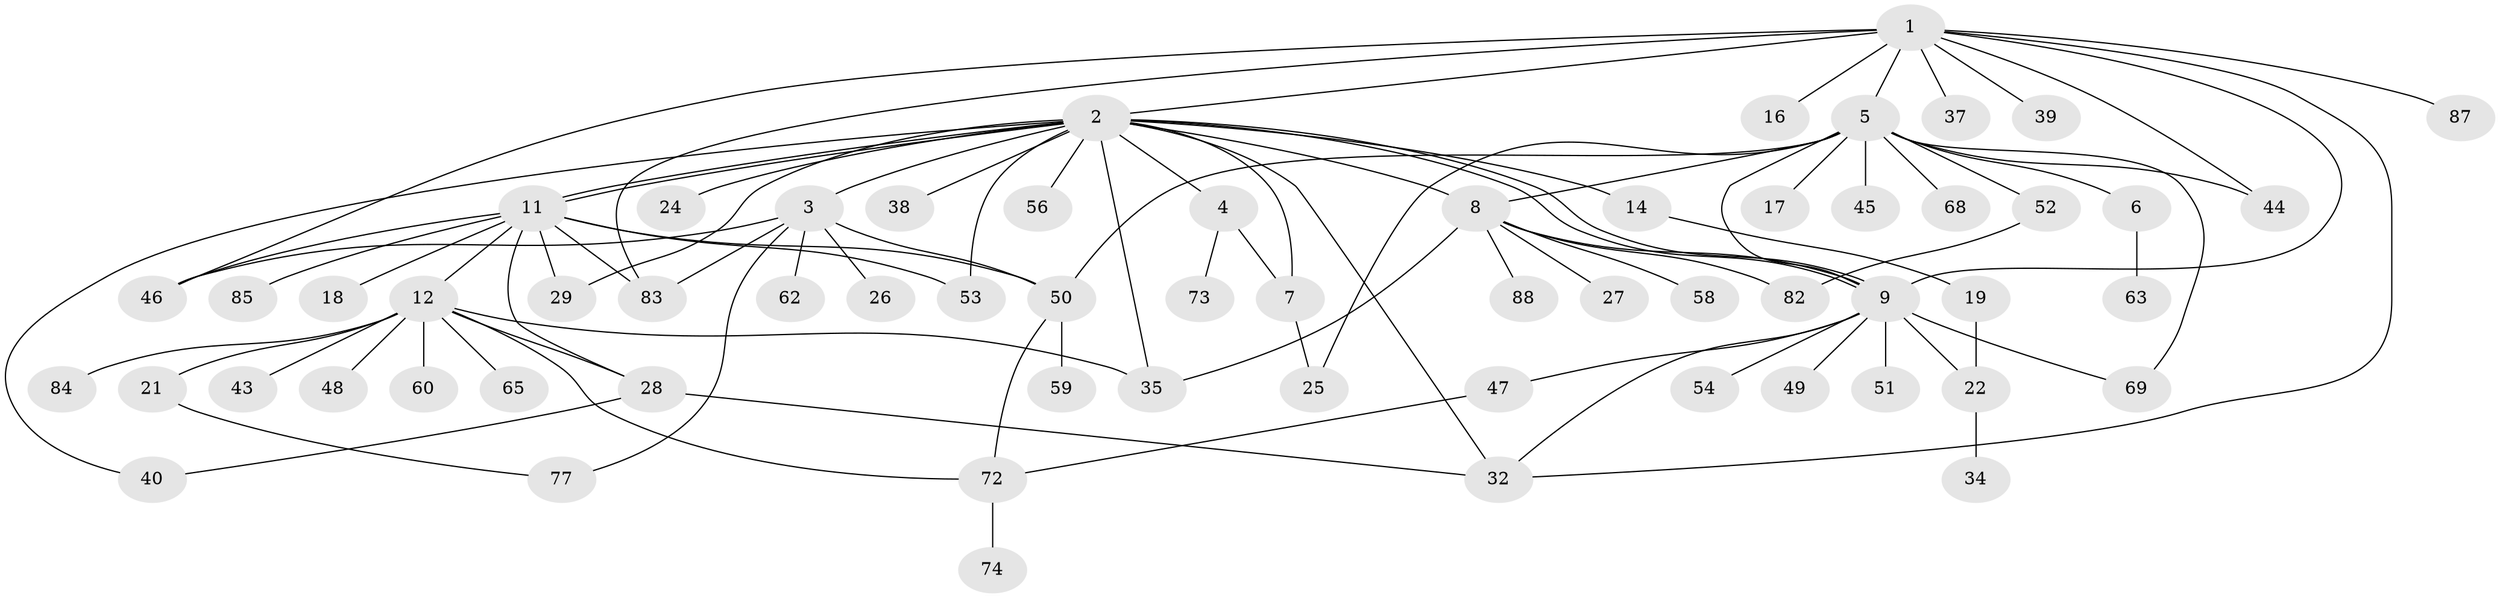 // Generated by graph-tools (version 1.1) at 2025/52/02/27/25 19:52:00]
// undirected, 62 vertices, 91 edges
graph export_dot {
graph [start="1"]
  node [color=gray90,style=filled];
  1 [super="+13"];
  2 [super="+33"];
  3 [super="+10"];
  4 [super="+31"];
  5 [super="+23"];
  6 [super="+36"];
  7 [super="+30"];
  8 [super="+20"];
  9 [super="+41"];
  11 [super="+55"];
  12 [super="+64"];
  14 [super="+15"];
  16;
  17;
  18;
  19 [super="+86"];
  21 [super="+80"];
  22;
  24;
  25;
  26 [super="+71"];
  27;
  28 [super="+78"];
  29;
  32 [super="+67"];
  34;
  35 [super="+42"];
  37;
  38 [super="+75"];
  39 [super="+57"];
  40;
  43;
  44 [super="+70"];
  45;
  46 [super="+66"];
  47 [super="+76"];
  48;
  49;
  50 [super="+61"];
  51;
  52 [super="+79"];
  53;
  54;
  56;
  58;
  59;
  60;
  62;
  63;
  65;
  68;
  69;
  72 [super="+81"];
  73;
  74;
  77;
  82;
  83;
  84;
  85;
  87;
  88;
  1 -- 2 [weight=2];
  1 -- 5;
  1 -- 44 [weight=2];
  1 -- 46 [weight=2];
  1 -- 83;
  1 -- 87;
  1 -- 9;
  1 -- 37;
  1 -- 39;
  1 -- 16;
  1 -- 32;
  2 -- 3 [weight=2];
  2 -- 4;
  2 -- 8;
  2 -- 9;
  2 -- 9;
  2 -- 11;
  2 -- 11;
  2 -- 14;
  2 -- 24;
  2 -- 29;
  2 -- 32;
  2 -- 38;
  2 -- 40;
  2 -- 53;
  2 -- 56;
  2 -- 35;
  2 -- 7;
  3 -- 50;
  3 -- 62;
  3 -- 77;
  3 -- 83;
  3 -- 26;
  3 -- 46;
  4 -- 7;
  4 -- 73;
  5 -- 6;
  5 -- 8;
  5 -- 17;
  5 -- 45;
  5 -- 9;
  5 -- 44;
  5 -- 52;
  5 -- 69;
  5 -- 68;
  5 -- 25;
  5 -- 50;
  6 -- 63;
  7 -- 25;
  8 -- 9;
  8 -- 27;
  8 -- 58;
  8 -- 82;
  8 -- 88;
  8 -- 35;
  9 -- 22;
  9 -- 32;
  9 -- 49;
  9 -- 51;
  9 -- 54;
  9 -- 69;
  9 -- 47;
  11 -- 12;
  11 -- 18;
  11 -- 28;
  11 -- 46;
  11 -- 50;
  11 -- 53;
  11 -- 85;
  11 -- 83;
  11 -- 29;
  12 -- 21;
  12 -- 28;
  12 -- 35;
  12 -- 43;
  12 -- 48;
  12 -- 60;
  12 -- 65;
  12 -- 72;
  12 -- 84;
  14 -- 19;
  19 -- 22;
  21 -- 77;
  22 -- 34;
  28 -- 32;
  28 -- 40;
  47 -- 72;
  50 -- 59;
  50 -- 72;
  52 -- 82;
  72 -- 74;
}
